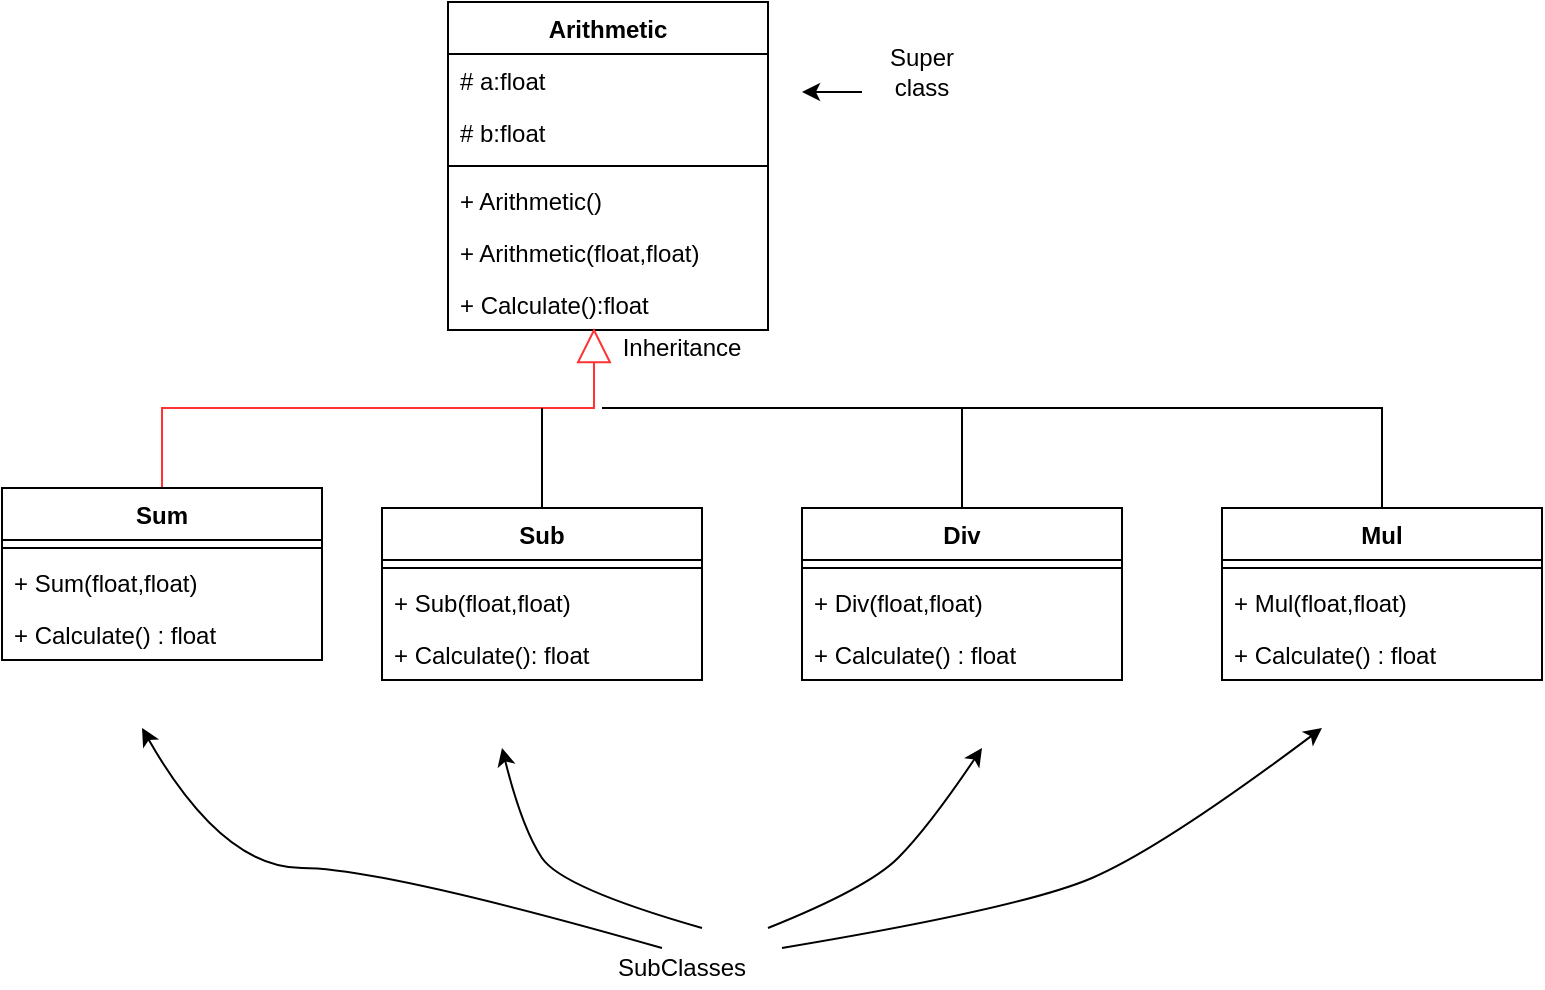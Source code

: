 <mxfile version="13.3.5" type="device"><diagram id="Ndwer3dGqamzjR9udRLl" name="Page-1"><mxGraphModel dx="1185" dy="685" grid="1" gridSize="10" guides="1" tooltips="1" connect="1" arrows="1" fold="1" page="0" pageScale="1" pageWidth="850" pageHeight="1100" math="0" shadow="0"><root><mxCell id="0"/><mxCell id="1" parent="0"/><mxCell id="91NK0xzH_NqW25ouUP04-1" value="Arithmetic" style="swimlane;fontStyle=1;align=center;verticalAlign=top;childLayout=stackLayout;horizontal=1;startSize=26;horizontalStack=0;resizeParent=1;resizeParentMax=0;resizeLast=0;collapsible=1;marginBottom=0;" parent="1" vertex="1"><mxGeometry x="273" y="17" width="160" height="164" as="geometry"/></mxCell><mxCell id="ORdXRm0fxyMOv8-gw0vT-1" value="# a:float" style="text;strokeColor=none;fillColor=none;align=left;verticalAlign=top;spacingLeft=4;spacingRight=4;overflow=hidden;rotatable=0;points=[[0,0.5],[1,0.5]];portConstraint=eastwest;" parent="91NK0xzH_NqW25ouUP04-1" vertex="1"><mxGeometry y="26" width="160" height="26" as="geometry"/></mxCell><mxCell id="ORdXRm0fxyMOv8-gw0vT-2" value="# b:float" style="text;strokeColor=none;fillColor=none;align=left;verticalAlign=top;spacingLeft=4;spacingRight=4;overflow=hidden;rotatable=0;points=[[0,0.5],[1,0.5]];portConstraint=eastwest;" parent="91NK0xzH_NqW25ouUP04-1" vertex="1"><mxGeometry y="52" width="160" height="26" as="geometry"/></mxCell><mxCell id="91NK0xzH_NqW25ouUP04-3" value="" style="line;strokeWidth=1;fillColor=none;align=left;verticalAlign=middle;spacingTop=-1;spacingLeft=3;spacingRight=3;rotatable=0;labelPosition=right;points=[];portConstraint=eastwest;" parent="91NK0xzH_NqW25ouUP04-1" vertex="1"><mxGeometry y="78" width="160" height="8" as="geometry"/></mxCell><mxCell id="91NK0xzH_NqW25ouUP04-4" value="+ Arithmetic()" style="text;strokeColor=none;fillColor=none;align=left;verticalAlign=top;spacingLeft=4;spacingRight=4;overflow=hidden;rotatable=0;points=[[0,0.5],[1,0.5]];portConstraint=eastwest;" parent="91NK0xzH_NqW25ouUP04-1" vertex="1"><mxGeometry y="86" width="160" height="26" as="geometry"/></mxCell><mxCell id="XYg2tcqOTr1M2ZB4cYib-11" value="+ Arithmetic(float,float)" style="text;strokeColor=none;fillColor=none;align=left;verticalAlign=top;spacingLeft=4;spacingRight=4;overflow=hidden;rotatable=0;points=[[0,0.5],[1,0.5]];portConstraint=eastwest;" vertex="1" parent="91NK0xzH_NqW25ouUP04-1"><mxGeometry y="112" width="160" height="26" as="geometry"/></mxCell><mxCell id="DvNKKDU-ZXHkWfeiSJ8N-1" value="+ Calculate():float" style="text;strokeColor=none;fillColor=none;align=left;verticalAlign=top;spacingLeft=4;spacingRight=4;overflow=hidden;rotatable=0;points=[[0,0.5],[1,0.5]];portConstraint=eastwest;" parent="91NK0xzH_NqW25ouUP04-1" vertex="1"><mxGeometry y="138" width="160" height="26" as="geometry"/></mxCell><mxCell id="91NK0xzH_NqW25ouUP04-25" style="edgeStyle=orthogonalEdgeStyle;rounded=0;orthogonalLoop=1;jettySize=auto;html=1;exitX=0.5;exitY=0;exitDx=0;exitDy=0;endArrow=block;endFill=0;endSize=15;strokeColor=#FF3333;" parent="1" source="91NK0xzH_NqW25ouUP04-7" edge="1"><mxGeometry relative="1" as="geometry"><Array as="points"><mxPoint x="130" y="220"/><mxPoint x="346" y="220"/></Array><mxPoint x="346" y="180" as="targetPoint"/></mxGeometry></mxCell><mxCell id="91NK0xzH_NqW25ouUP04-26" style="edgeStyle=orthogonalEdgeStyle;rounded=0;orthogonalLoop=1;jettySize=auto;html=1;exitX=0.5;exitY=0;exitDx=0;exitDy=0;endArrow=none;endFill=0;" parent="1" source="91NK0xzH_NqW25ouUP04-19" edge="1"><mxGeometry relative="1" as="geometry"><mxPoint x="320" y="220.01" as="targetPoint"/></mxGeometry></mxCell><mxCell id="91NK0xzH_NqW25ouUP04-27" style="edgeStyle=orthogonalEdgeStyle;rounded=0;orthogonalLoop=1;jettySize=auto;html=1;exitX=0.5;exitY=0;exitDx=0;exitDy=0;endArrow=none;endFill=0;" parent="1" source="91NK0xzH_NqW25ouUP04-13" edge="1"><mxGeometry relative="1" as="geometry"><mxPoint x="350" y="220.01" as="targetPoint"/><Array as="points"><mxPoint x="530" y="220.01"/></Array></mxGeometry></mxCell><mxCell id="91NK0xzH_NqW25ouUP04-28" style="edgeStyle=orthogonalEdgeStyle;rounded=0;orthogonalLoop=1;jettySize=auto;html=1;exitX=0.5;exitY=0;exitDx=0;exitDy=0;endArrow=none;endFill=0;" parent="1" source="91NK0xzH_NqW25ouUP04-22" edge="1"><mxGeometry relative="1" as="geometry"><mxPoint x="350" y="220.01" as="targetPoint"/><Array as="points"><mxPoint x="740" y="220.01"/></Array></mxGeometry></mxCell><mxCell id="91NK0xzH_NqW25ouUP04-7" value="Sum" style="swimlane;fontStyle=1;align=center;verticalAlign=top;childLayout=stackLayout;horizontal=1;startSize=26;horizontalStack=0;resizeParent=1;resizeParentMax=0;resizeLast=0;collapsible=1;marginBottom=0;" parent="1" vertex="1"><mxGeometry x="50" y="260.01" width="160" height="86" as="geometry"/></mxCell><mxCell id="91NK0xzH_NqW25ouUP04-11" value="" style="line;strokeWidth=1;fillColor=none;align=left;verticalAlign=middle;spacingTop=-1;spacingLeft=3;spacingRight=3;rotatable=0;labelPosition=right;points=[];portConstraint=eastwest;" parent="91NK0xzH_NqW25ouUP04-7" vertex="1"><mxGeometry y="26" width="160" height="8" as="geometry"/></mxCell><mxCell id="XYg2tcqOTr1M2ZB4cYib-1" value="+ Sum(float,float)" style="text;strokeColor=none;fillColor=none;align=left;verticalAlign=top;spacingLeft=4;spacingRight=4;overflow=hidden;rotatable=0;points=[[0,0.5],[1,0.5]];portConstraint=eastwest;" vertex="1" parent="91NK0xzH_NqW25ouUP04-7"><mxGeometry y="34" width="160" height="26" as="geometry"/></mxCell><mxCell id="91NK0xzH_NqW25ouUP04-12" value="+ Calculate() : float" style="text;strokeColor=none;fillColor=none;align=left;verticalAlign=top;spacingLeft=4;spacingRight=4;overflow=hidden;rotatable=0;points=[[0,0.5],[1,0.5]];portConstraint=eastwest;" parent="91NK0xzH_NqW25ouUP04-7" vertex="1"><mxGeometry y="60" width="160" height="26" as="geometry"/></mxCell><mxCell id="91NK0xzH_NqW25ouUP04-19" value="Sub" style="swimlane;fontStyle=1;align=center;verticalAlign=top;childLayout=stackLayout;horizontal=1;startSize=26;horizontalStack=0;resizeParent=1;resizeParentMax=0;resizeLast=0;collapsible=1;marginBottom=0;" parent="1" vertex="1"><mxGeometry x="240" y="270.01" width="160" height="86" as="geometry"/></mxCell><mxCell id="91NK0xzH_NqW25ouUP04-20" value="" style="line;strokeWidth=1;fillColor=none;align=left;verticalAlign=middle;spacingTop=-1;spacingLeft=3;spacingRight=3;rotatable=0;labelPosition=right;points=[];portConstraint=eastwest;" parent="91NK0xzH_NqW25ouUP04-19" vertex="1"><mxGeometry y="26" width="160" height="8" as="geometry"/></mxCell><mxCell id="XYg2tcqOTr1M2ZB4cYib-3" value="+ Sub(float,float)" style="text;strokeColor=none;fillColor=none;align=left;verticalAlign=top;spacingLeft=4;spacingRight=4;overflow=hidden;rotatable=0;points=[[0,0.5],[1,0.5]];portConstraint=eastwest;" vertex="1" parent="91NK0xzH_NqW25ouUP04-19"><mxGeometry y="34" width="160" height="26" as="geometry"/></mxCell><mxCell id="91NK0xzH_NqW25ouUP04-21" value="+ Calculate(): float" style="text;strokeColor=none;fillColor=none;align=left;verticalAlign=top;spacingLeft=4;spacingRight=4;overflow=hidden;rotatable=0;points=[[0,0.5],[1,0.5]];portConstraint=eastwest;" parent="91NK0xzH_NqW25ouUP04-19" vertex="1"><mxGeometry y="60" width="160" height="26" as="geometry"/></mxCell><mxCell id="91NK0xzH_NqW25ouUP04-13" value="Div" style="swimlane;fontStyle=1;align=center;verticalAlign=top;childLayout=stackLayout;horizontal=1;startSize=26;horizontalStack=0;resizeParent=1;resizeParentMax=0;resizeLast=0;collapsible=1;marginBottom=0;" parent="1" vertex="1"><mxGeometry x="450" y="270.01" width="160" height="86" as="geometry"/></mxCell><mxCell id="91NK0xzH_NqW25ouUP04-17" value="" style="line;strokeWidth=1;fillColor=none;align=left;verticalAlign=middle;spacingTop=-1;spacingLeft=3;spacingRight=3;rotatable=0;labelPosition=right;points=[];portConstraint=eastwest;" parent="91NK0xzH_NqW25ouUP04-13" vertex="1"><mxGeometry y="26" width="160" height="8" as="geometry"/></mxCell><mxCell id="XYg2tcqOTr1M2ZB4cYib-4" value="+ Div(float,float) " style="text;strokeColor=none;fillColor=none;align=left;verticalAlign=top;spacingLeft=4;spacingRight=4;overflow=hidden;rotatable=0;points=[[0,0.5],[1,0.5]];portConstraint=eastwest;" vertex="1" parent="91NK0xzH_NqW25ouUP04-13"><mxGeometry y="34" width="160" height="26" as="geometry"/></mxCell><mxCell id="91NK0xzH_NqW25ouUP04-18" value="+ Calculate() : float" style="text;strokeColor=none;fillColor=none;align=left;verticalAlign=top;spacingLeft=4;spacingRight=4;overflow=hidden;rotatable=0;points=[[0,0.5],[1,0.5]];portConstraint=eastwest;" parent="91NK0xzH_NqW25ouUP04-13" vertex="1"><mxGeometry y="60" width="160" height="26" as="geometry"/></mxCell><mxCell id="91NK0xzH_NqW25ouUP04-22" value="Mul" style="swimlane;fontStyle=1;align=center;verticalAlign=top;childLayout=stackLayout;horizontal=1;startSize=26;horizontalStack=0;resizeParent=1;resizeParentMax=0;resizeLast=0;collapsible=1;marginBottom=0;" parent="1" vertex="1"><mxGeometry x="660" y="270.01" width="160" height="86" as="geometry"/></mxCell><mxCell id="91NK0xzH_NqW25ouUP04-23" value="" style="line;strokeWidth=1;fillColor=none;align=left;verticalAlign=middle;spacingTop=-1;spacingLeft=3;spacingRight=3;rotatable=0;labelPosition=right;points=[];portConstraint=eastwest;" parent="91NK0xzH_NqW25ouUP04-22" vertex="1"><mxGeometry y="26" width="160" height="8" as="geometry"/></mxCell><mxCell id="91NK0xzH_NqW25ouUP04-24" value="+ Mul(float,float)" style="text;strokeColor=none;fillColor=none;align=left;verticalAlign=top;spacingLeft=4;spacingRight=4;overflow=hidden;rotatable=0;points=[[0,0.5],[1,0.5]];portConstraint=eastwest;" parent="91NK0xzH_NqW25ouUP04-22" vertex="1"><mxGeometry y="34" width="160" height="26" as="geometry"/></mxCell><mxCell id="XYg2tcqOTr1M2ZB4cYib-5" value="+ Calculate() : float" style="text;strokeColor=none;fillColor=none;align=left;verticalAlign=top;spacingLeft=4;spacingRight=4;overflow=hidden;rotatable=0;points=[[0,0.5],[1,0.5]];portConstraint=eastwest;" vertex="1" parent="91NK0xzH_NqW25ouUP04-22"><mxGeometry y="60" width="160" height="26" as="geometry"/></mxCell><mxCell id="24V5yo6eP_6NAmyC95Tt-1" value="SubClasses" style="text;html=1;strokeColor=none;fillColor=none;align=center;verticalAlign=middle;whiteSpace=wrap;rounded=0;" parent="1" vertex="1"><mxGeometry x="370" y="490" width="40" height="20" as="geometry"/></mxCell><mxCell id="24V5yo6eP_6NAmyC95Tt-2" value="Inheritance" style="text;html=1;strokeColor=none;fillColor=none;align=center;verticalAlign=middle;whiteSpace=wrap;rounded=0;" parent="1" vertex="1"><mxGeometry x="370" y="180" width="40" height="20" as="geometry"/></mxCell><mxCell id="24V5yo6eP_6NAmyC95Tt-3" value="Super class" style="text;html=1;strokeColor=none;fillColor=none;align=center;verticalAlign=middle;whiteSpace=wrap;rounded=0;" parent="1" vertex="1"><mxGeometry x="490" y="42" width="40" height="20" as="geometry"/></mxCell><mxCell id="XYg2tcqOTr1M2ZB4cYib-6" value="" style="endArrow=classic;html=1;strokeColor=#000000;" edge="1" parent="1"><mxGeometry width="50" height="50" relative="1" as="geometry"><mxPoint x="480" y="62" as="sourcePoint"/><mxPoint x="450" y="62" as="targetPoint"/></mxGeometry></mxCell><mxCell id="XYg2tcqOTr1M2ZB4cYib-7" value="" style="curved=1;endArrow=classic;html=1;strokeColor=#000000;exitX=0.25;exitY=0;exitDx=0;exitDy=0;" edge="1" parent="1" source="24V5yo6eP_6NAmyC95Tt-1"><mxGeometry width="50" height="50" relative="1" as="geometry"><mxPoint x="400" y="430" as="sourcePoint"/><mxPoint x="120" y="380" as="targetPoint"/><Array as="points"><mxPoint x="240" y="450"/><mxPoint x="160" y="450"/></Array></mxGeometry></mxCell><mxCell id="XYg2tcqOTr1M2ZB4cYib-8" value="" style="curved=1;endArrow=classic;html=1;strokeColor=#000000;exitX=0.25;exitY=0;exitDx=0;exitDy=0;" edge="1" parent="1"><mxGeometry width="50" height="50" relative="1" as="geometry"><mxPoint x="433" y="480" as="sourcePoint"/><mxPoint x="540" y="390" as="targetPoint"/><Array as="points"><mxPoint x="483" y="460"/><mxPoint x="513" y="430"/></Array></mxGeometry></mxCell><mxCell id="XYg2tcqOTr1M2ZB4cYib-9" value="" style="curved=1;endArrow=classic;html=1;strokeColor=#000000;exitX=0.25;exitY=0;exitDx=0;exitDy=0;" edge="1" parent="1"><mxGeometry width="50" height="50" relative="1" as="geometry"><mxPoint x="400" y="480" as="sourcePoint"/><mxPoint x="300" y="390" as="targetPoint"/><Array as="points"><mxPoint x="330" y="460"/><mxPoint x="310" y="430"/></Array></mxGeometry></mxCell><mxCell id="XYg2tcqOTr1M2ZB4cYib-10" value="" style="curved=1;endArrow=classic;html=1;strokeColor=#000000;exitX=0.25;exitY=0;exitDx=0;exitDy=0;" edge="1" parent="1"><mxGeometry width="50" height="50" relative="1" as="geometry"><mxPoint x="440" y="490" as="sourcePoint"/><mxPoint x="710" y="380" as="targetPoint"/><Array as="points"><mxPoint x="560" y="470"/><mxPoint x="630" y="440"/></Array></mxGeometry></mxCell></root></mxGraphModel></diagram></mxfile>
